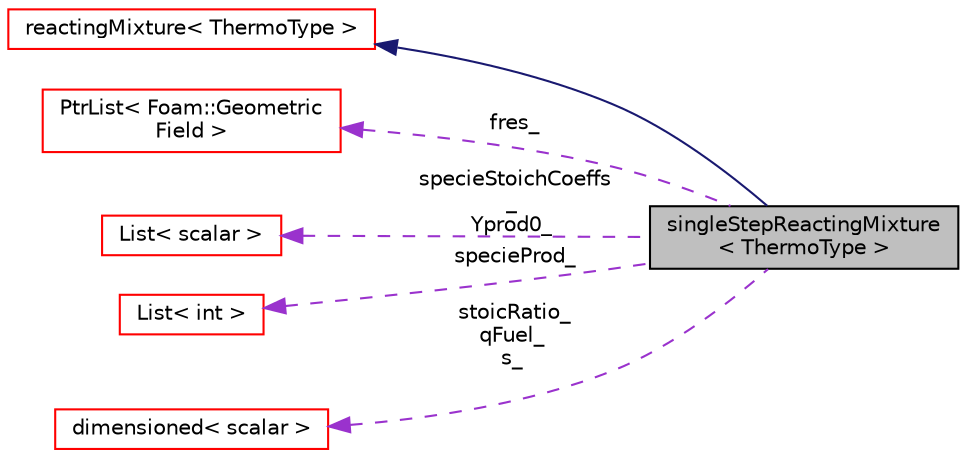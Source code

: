 digraph "singleStepReactingMixture&lt; ThermoType &gt;"
{
  bgcolor="transparent";
  edge [fontname="Helvetica",fontsize="10",labelfontname="Helvetica",labelfontsize="10"];
  node [fontname="Helvetica",fontsize="10",shape=record];
  rankdir="LR";
  Node1 [label="singleStepReactingMixture\l\< ThermoType \>",height=0.2,width=0.4,color="black", fillcolor="grey75", style="filled", fontcolor="black"];
  Node2 -> Node1 [dir="back",color="midnightblue",fontsize="10",style="solid",fontname="Helvetica"];
  Node2 [label="reactingMixture\< ThermoType \>",height=0.2,width=0.4,color="red",URL="$a02087.html",tooltip="Foam::reactingMixture. "];
  Node3 -> Node1 [dir="back",color="darkorchid3",fontsize="10",style="dashed",label=" fres_" ,fontname="Helvetica"];
  Node3 [label="PtrList\< Foam::Geometric\lField \>",height=0.2,width=0.4,color="red",URL="$a02037.html"];
  Node4 -> Node1 [dir="back",color="darkorchid3",fontsize="10",style="dashed",label=" specieStoichCoeffs\l_\nYprod0_" ,fontname="Helvetica"];
  Node4 [label="List\< scalar \>",height=0.2,width=0.4,color="red",URL="$a01366.html"];
  Node5 -> Node1 [dir="back",color="darkorchid3",fontsize="10",style="dashed",label=" specieProd_" ,fontname="Helvetica"];
  Node5 [label="List\< int \>",height=0.2,width=0.4,color="red",URL="$a01366.html"];
  Node6 -> Node1 [dir="back",color="darkorchid3",fontsize="10",style="dashed",label=" stoicRatio_\nqFuel_\ns_" ,fontname="Helvetica"];
  Node6 [label="dimensioned\< scalar \>",height=0.2,width=0.4,color="red",URL="$a00532.html"];
}

